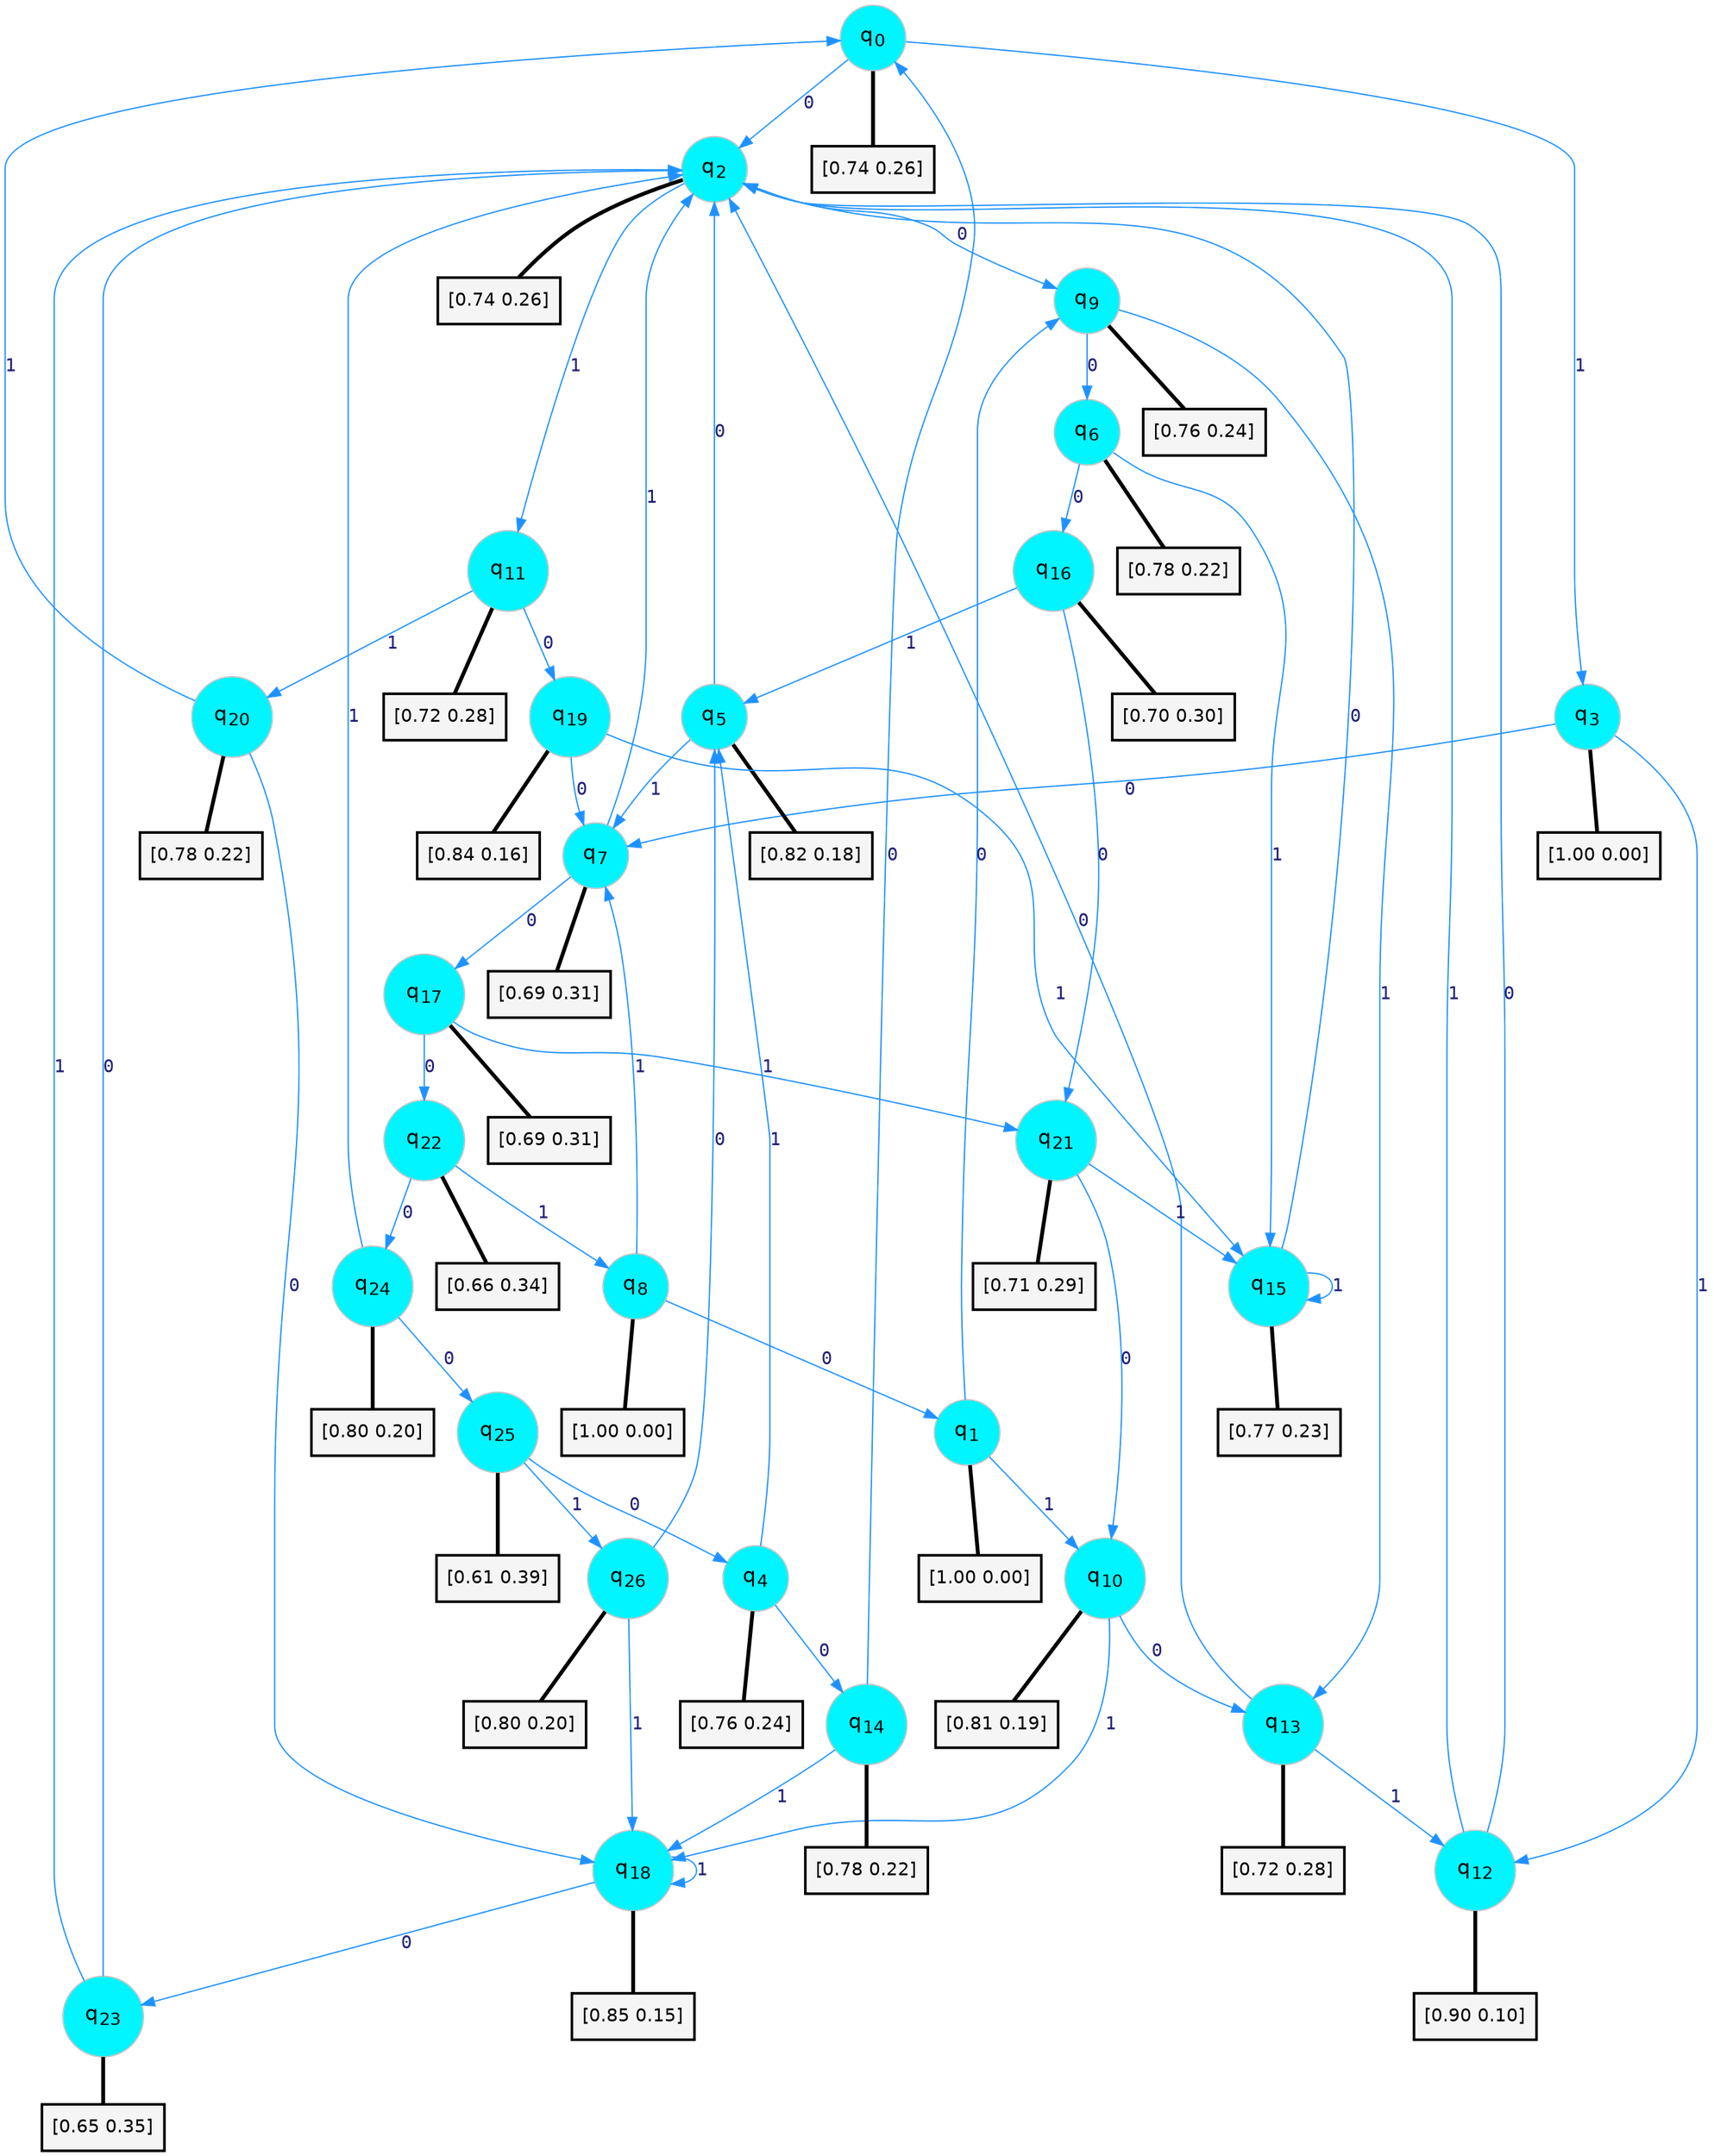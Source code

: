 digraph G {
graph [
bgcolor=transparent, dpi=300, rankdir=TD, size="40,25"];
node [
color=gray, fillcolor=turquoise1, fontcolor=black, fontname=Helvetica, fontsize=16, fontweight=bold, shape=circle, style=filled];
edge [
arrowsize=1, color=dodgerblue1, fontcolor=midnightblue, fontname=courier, fontweight=bold, penwidth=1, style=solid, weight=20];
0[label=<q<SUB>0</SUB>>];
1[label=<q<SUB>1</SUB>>];
2[label=<q<SUB>2</SUB>>];
3[label=<q<SUB>3</SUB>>];
4[label=<q<SUB>4</SUB>>];
5[label=<q<SUB>5</SUB>>];
6[label=<q<SUB>6</SUB>>];
7[label=<q<SUB>7</SUB>>];
8[label=<q<SUB>8</SUB>>];
9[label=<q<SUB>9</SUB>>];
10[label=<q<SUB>10</SUB>>];
11[label=<q<SUB>11</SUB>>];
12[label=<q<SUB>12</SUB>>];
13[label=<q<SUB>13</SUB>>];
14[label=<q<SUB>14</SUB>>];
15[label=<q<SUB>15</SUB>>];
16[label=<q<SUB>16</SUB>>];
17[label=<q<SUB>17</SUB>>];
18[label=<q<SUB>18</SUB>>];
19[label=<q<SUB>19</SUB>>];
20[label=<q<SUB>20</SUB>>];
21[label=<q<SUB>21</SUB>>];
22[label=<q<SUB>22</SUB>>];
23[label=<q<SUB>23</SUB>>];
24[label=<q<SUB>24</SUB>>];
25[label=<q<SUB>25</SUB>>];
26[label=<q<SUB>26</SUB>>];
27[label="[0.74 0.26]", shape=box,fontcolor=black, fontname=Helvetica, fontsize=14, penwidth=2, fillcolor=whitesmoke,color=black];
28[label="[1.00 0.00]", shape=box,fontcolor=black, fontname=Helvetica, fontsize=14, penwidth=2, fillcolor=whitesmoke,color=black];
29[label="[0.74 0.26]", shape=box,fontcolor=black, fontname=Helvetica, fontsize=14, penwidth=2, fillcolor=whitesmoke,color=black];
30[label="[1.00 0.00]", shape=box,fontcolor=black, fontname=Helvetica, fontsize=14, penwidth=2, fillcolor=whitesmoke,color=black];
31[label="[0.76 0.24]", shape=box,fontcolor=black, fontname=Helvetica, fontsize=14, penwidth=2, fillcolor=whitesmoke,color=black];
32[label="[0.82 0.18]", shape=box,fontcolor=black, fontname=Helvetica, fontsize=14, penwidth=2, fillcolor=whitesmoke,color=black];
33[label="[0.78 0.22]", shape=box,fontcolor=black, fontname=Helvetica, fontsize=14, penwidth=2, fillcolor=whitesmoke,color=black];
34[label="[0.69 0.31]", shape=box,fontcolor=black, fontname=Helvetica, fontsize=14, penwidth=2, fillcolor=whitesmoke,color=black];
35[label="[1.00 0.00]", shape=box,fontcolor=black, fontname=Helvetica, fontsize=14, penwidth=2, fillcolor=whitesmoke,color=black];
36[label="[0.76 0.24]", shape=box,fontcolor=black, fontname=Helvetica, fontsize=14, penwidth=2, fillcolor=whitesmoke,color=black];
37[label="[0.81 0.19]", shape=box,fontcolor=black, fontname=Helvetica, fontsize=14, penwidth=2, fillcolor=whitesmoke,color=black];
38[label="[0.72 0.28]", shape=box,fontcolor=black, fontname=Helvetica, fontsize=14, penwidth=2, fillcolor=whitesmoke,color=black];
39[label="[0.90 0.10]", shape=box,fontcolor=black, fontname=Helvetica, fontsize=14, penwidth=2, fillcolor=whitesmoke,color=black];
40[label="[0.72 0.28]", shape=box,fontcolor=black, fontname=Helvetica, fontsize=14, penwidth=2, fillcolor=whitesmoke,color=black];
41[label="[0.78 0.22]", shape=box,fontcolor=black, fontname=Helvetica, fontsize=14, penwidth=2, fillcolor=whitesmoke,color=black];
42[label="[0.77 0.23]", shape=box,fontcolor=black, fontname=Helvetica, fontsize=14, penwidth=2, fillcolor=whitesmoke,color=black];
43[label="[0.70 0.30]", shape=box,fontcolor=black, fontname=Helvetica, fontsize=14, penwidth=2, fillcolor=whitesmoke,color=black];
44[label="[0.69 0.31]", shape=box,fontcolor=black, fontname=Helvetica, fontsize=14, penwidth=2, fillcolor=whitesmoke,color=black];
45[label="[0.85 0.15]", shape=box,fontcolor=black, fontname=Helvetica, fontsize=14, penwidth=2, fillcolor=whitesmoke,color=black];
46[label="[0.84 0.16]", shape=box,fontcolor=black, fontname=Helvetica, fontsize=14, penwidth=2, fillcolor=whitesmoke,color=black];
47[label="[0.78 0.22]", shape=box,fontcolor=black, fontname=Helvetica, fontsize=14, penwidth=2, fillcolor=whitesmoke,color=black];
48[label="[0.71 0.29]", shape=box,fontcolor=black, fontname=Helvetica, fontsize=14, penwidth=2, fillcolor=whitesmoke,color=black];
49[label="[0.66 0.34]", shape=box,fontcolor=black, fontname=Helvetica, fontsize=14, penwidth=2, fillcolor=whitesmoke,color=black];
50[label="[0.65 0.35]", shape=box,fontcolor=black, fontname=Helvetica, fontsize=14, penwidth=2, fillcolor=whitesmoke,color=black];
51[label="[0.80 0.20]", shape=box,fontcolor=black, fontname=Helvetica, fontsize=14, penwidth=2, fillcolor=whitesmoke,color=black];
52[label="[0.61 0.39]", shape=box,fontcolor=black, fontname=Helvetica, fontsize=14, penwidth=2, fillcolor=whitesmoke,color=black];
53[label="[0.80 0.20]", shape=box,fontcolor=black, fontname=Helvetica, fontsize=14, penwidth=2, fillcolor=whitesmoke,color=black];
0->2 [label=0];
0->3 [label=1];
0->27 [arrowhead=none, penwidth=3,color=black];
1->9 [label=0];
1->10 [label=1];
1->28 [arrowhead=none, penwidth=3,color=black];
2->9 [label=0];
2->11 [label=1];
2->29 [arrowhead=none, penwidth=3,color=black];
3->7 [label=0];
3->12 [label=1];
3->30 [arrowhead=none, penwidth=3,color=black];
4->14 [label=0];
4->5 [label=1];
4->31 [arrowhead=none, penwidth=3,color=black];
5->2 [label=0];
5->7 [label=1];
5->32 [arrowhead=none, penwidth=3,color=black];
6->16 [label=0];
6->15 [label=1];
6->33 [arrowhead=none, penwidth=3,color=black];
7->17 [label=0];
7->2 [label=1];
7->34 [arrowhead=none, penwidth=3,color=black];
8->1 [label=0];
8->7 [label=1];
8->35 [arrowhead=none, penwidth=3,color=black];
9->6 [label=0];
9->13 [label=1];
9->36 [arrowhead=none, penwidth=3,color=black];
10->13 [label=0];
10->18 [label=1];
10->37 [arrowhead=none, penwidth=3,color=black];
11->19 [label=0];
11->20 [label=1];
11->38 [arrowhead=none, penwidth=3,color=black];
12->2 [label=0];
12->2 [label=1];
12->39 [arrowhead=none, penwidth=3,color=black];
13->2 [label=0];
13->12 [label=1];
13->40 [arrowhead=none, penwidth=3,color=black];
14->0 [label=0];
14->18 [label=1];
14->41 [arrowhead=none, penwidth=3,color=black];
15->2 [label=0];
15->15 [label=1];
15->42 [arrowhead=none, penwidth=3,color=black];
16->21 [label=0];
16->5 [label=1];
16->43 [arrowhead=none, penwidth=3,color=black];
17->22 [label=0];
17->21 [label=1];
17->44 [arrowhead=none, penwidth=3,color=black];
18->23 [label=0];
18->18 [label=1];
18->45 [arrowhead=none, penwidth=3,color=black];
19->7 [label=0];
19->15 [label=1];
19->46 [arrowhead=none, penwidth=3,color=black];
20->18 [label=0];
20->0 [label=1];
20->47 [arrowhead=none, penwidth=3,color=black];
21->10 [label=0];
21->15 [label=1];
21->48 [arrowhead=none, penwidth=3,color=black];
22->24 [label=0];
22->8 [label=1];
22->49 [arrowhead=none, penwidth=3,color=black];
23->2 [label=0];
23->2 [label=1];
23->50 [arrowhead=none, penwidth=3,color=black];
24->25 [label=0];
24->2 [label=1];
24->51 [arrowhead=none, penwidth=3,color=black];
25->4 [label=0];
25->26 [label=1];
25->52 [arrowhead=none, penwidth=3,color=black];
26->5 [label=0];
26->18 [label=1];
26->53 [arrowhead=none, penwidth=3,color=black];
}
